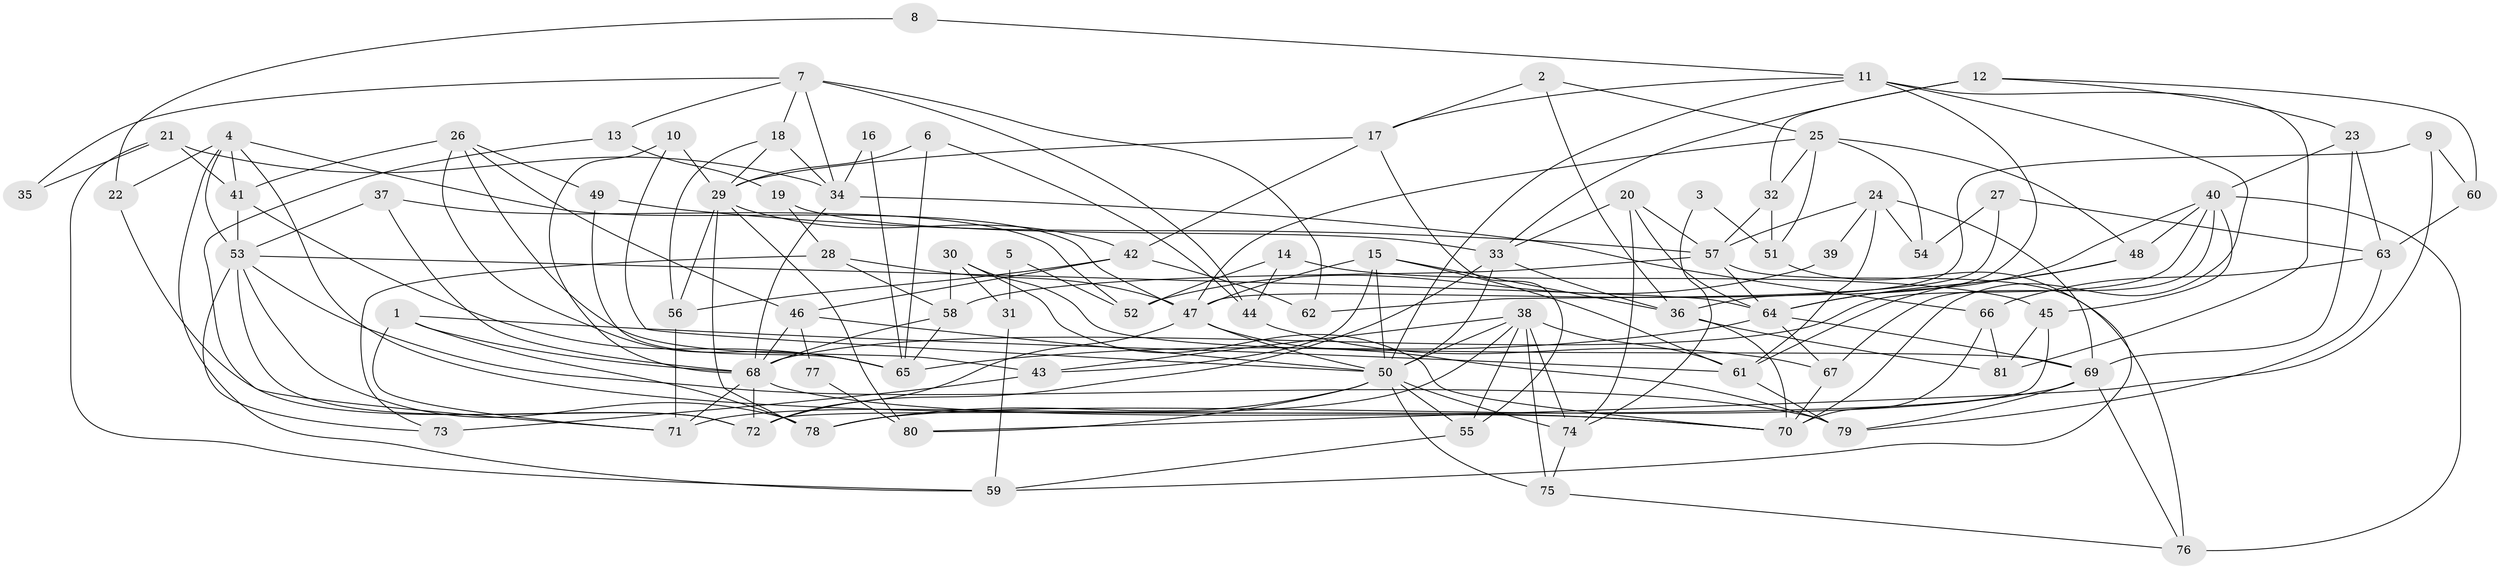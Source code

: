 // original degree distribution, {5: 0.2, 2: 0.14782608695652175, 3: 0.2956521739130435, 6: 0.10434782608695652, 7: 0.043478260869565216, 4: 0.2, 10: 0.008695652173913044}
// Generated by graph-tools (version 1.1) at 2025/36/03/04/25 23:36:59]
// undirected, 81 vertices, 187 edges
graph export_dot {
  node [color=gray90,style=filled];
  1;
  2;
  3;
  4;
  5;
  6;
  7;
  8;
  9;
  10;
  11;
  12;
  13;
  14;
  15;
  16;
  17;
  18;
  19;
  20;
  21;
  22;
  23;
  24;
  25;
  26;
  27;
  28;
  29;
  30;
  31;
  32;
  33;
  34;
  35;
  36;
  37;
  38;
  39;
  40;
  41;
  42;
  43;
  44;
  45;
  46;
  47;
  48;
  49;
  50;
  51;
  52;
  53;
  54;
  55;
  56;
  57;
  58;
  59;
  60;
  61;
  62;
  63;
  64;
  65;
  66;
  67;
  68;
  69;
  70;
  71;
  72;
  73;
  74;
  75;
  76;
  77;
  78;
  79;
  80;
  81;
  1 -- 61 [weight=1.0];
  1 -- 68 [weight=1.0];
  1 -- 71 [weight=1.0];
  1 -- 78 [weight=1.0];
  2 -- 17 [weight=1.0];
  2 -- 25 [weight=1.0];
  2 -- 36 [weight=1.0];
  3 -- 51 [weight=1.0];
  3 -- 74 [weight=1.0];
  4 -- 22 [weight=1.0];
  4 -- 41 [weight=1.0];
  4 -- 47 [weight=1.0];
  4 -- 53 [weight=1.0];
  4 -- 59 [weight=1.0];
  4 -- 70 [weight=1.0];
  5 -- 31 [weight=1.0];
  5 -- 52 [weight=1.0];
  6 -- 29 [weight=1.0];
  6 -- 44 [weight=1.0];
  6 -- 65 [weight=1.0];
  7 -- 13 [weight=1.0];
  7 -- 18 [weight=1.0];
  7 -- 34 [weight=1.0];
  7 -- 35 [weight=1.0];
  7 -- 44 [weight=1.0];
  7 -- 62 [weight=1.0];
  8 -- 11 [weight=1.0];
  8 -- 22 [weight=1.0];
  9 -- 47 [weight=1.0];
  9 -- 60 [weight=1.0];
  9 -- 80 [weight=1.0];
  10 -- 29 [weight=1.0];
  10 -- 50 [weight=1.0];
  10 -- 68 [weight=1.0];
  11 -- 17 [weight=1.0];
  11 -- 36 [weight=1.0];
  11 -- 50 [weight=1.0];
  11 -- 70 [weight=1.0];
  11 -- 81 [weight=1.0];
  12 -- 23 [weight=1.0];
  12 -- 32 [weight=1.0];
  12 -- 33 [weight=1.0];
  12 -- 60 [weight=1.0];
  13 -- 19 [weight=1.0];
  13 -- 71 [weight=1.0];
  14 -- 44 [weight=1.0];
  14 -- 45 [weight=1.0];
  14 -- 52 [weight=1.0];
  15 -- 36 [weight=1.0];
  15 -- 43 [weight=1.0];
  15 -- 47 [weight=1.0];
  15 -- 50 [weight=1.0];
  15 -- 61 [weight=1.0];
  16 -- 34 [weight=1.0];
  16 -- 65 [weight=1.0];
  17 -- 29 [weight=1.0];
  17 -- 42 [weight=2.0];
  17 -- 55 [weight=1.0];
  18 -- 29 [weight=1.0];
  18 -- 34 [weight=2.0];
  18 -- 56 [weight=1.0];
  19 -- 28 [weight=1.0];
  19 -- 33 [weight=1.0];
  20 -- 33 [weight=1.0];
  20 -- 57 [weight=1.0];
  20 -- 64 [weight=1.0];
  20 -- 74 [weight=1.0];
  21 -- 34 [weight=1.0];
  21 -- 35 [weight=1.0];
  21 -- 41 [weight=1.0];
  21 -- 59 [weight=1.0];
  22 -- 72 [weight=1.0];
  23 -- 40 [weight=1.0];
  23 -- 63 [weight=1.0];
  23 -- 69 [weight=1.0];
  24 -- 39 [weight=1.0];
  24 -- 54 [weight=1.0];
  24 -- 57 [weight=1.0];
  24 -- 61 [weight=1.0];
  24 -- 69 [weight=2.0];
  25 -- 32 [weight=1.0];
  25 -- 47 [weight=1.0];
  25 -- 48 [weight=2.0];
  25 -- 51 [weight=1.0];
  25 -- 54 [weight=1.0];
  26 -- 41 [weight=1.0];
  26 -- 43 [weight=1.0];
  26 -- 46 [weight=1.0];
  26 -- 49 [weight=1.0];
  26 -- 65 [weight=1.0];
  27 -- 54 [weight=1.0];
  27 -- 62 [weight=1.0];
  27 -- 63 [weight=1.0];
  28 -- 47 [weight=1.0];
  28 -- 58 [weight=1.0];
  28 -- 73 [weight=1.0];
  29 -- 42 [weight=1.0];
  29 -- 56 [weight=1.0];
  29 -- 78 [weight=1.0];
  29 -- 80 [weight=1.0];
  30 -- 31 [weight=1.0];
  30 -- 58 [weight=1.0];
  30 -- 69 [weight=1.0];
  30 -- 70 [weight=1.0];
  31 -- 59 [weight=1.0];
  32 -- 51 [weight=1.0];
  32 -- 57 [weight=1.0];
  33 -- 36 [weight=1.0];
  33 -- 50 [weight=1.0];
  33 -- 72 [weight=1.0];
  34 -- 66 [weight=1.0];
  34 -- 68 [weight=1.0];
  36 -- 70 [weight=1.0];
  36 -- 81 [weight=1.0];
  37 -- 52 [weight=1.0];
  37 -- 53 [weight=1.0];
  37 -- 68 [weight=1.0];
  38 -- 43 [weight=1.0];
  38 -- 50 [weight=1.0];
  38 -- 55 [weight=1.0];
  38 -- 61 [weight=1.0];
  38 -- 71 [weight=1.0];
  38 -- 74 [weight=1.0];
  38 -- 75 [weight=1.0];
  39 -- 52 [weight=1.0];
  40 -- 45 [weight=1.0];
  40 -- 48 [weight=1.0];
  40 -- 64 [weight=1.0];
  40 -- 67 [weight=1.0];
  40 -- 68 [weight=1.0];
  40 -- 76 [weight=1.0];
  41 -- 53 [weight=2.0];
  41 -- 65 [weight=1.0];
  42 -- 46 [weight=1.0];
  42 -- 56 [weight=1.0];
  42 -- 62 [weight=1.0];
  43 -- 73 [weight=2.0];
  44 -- 67 [weight=1.0];
  45 -- 72 [weight=1.0];
  45 -- 81 [weight=1.0];
  46 -- 50 [weight=1.0];
  46 -- 68 [weight=1.0];
  46 -- 77 [weight=1.0];
  47 -- 50 [weight=1.0];
  47 -- 72 [weight=1.0];
  47 -- 79 [weight=1.0];
  48 -- 61 [weight=1.0];
  48 -- 64 [weight=1.0];
  49 -- 57 [weight=1.0];
  49 -- 65 [weight=1.0];
  50 -- 55 [weight=1.0];
  50 -- 74 [weight=1.0];
  50 -- 75 [weight=1.0];
  50 -- 78 [weight=1.0];
  50 -- 80 [weight=1.0];
  51 -- 59 [weight=1.0];
  53 -- 64 [weight=1.0];
  53 -- 72 [weight=1.0];
  53 -- 73 [weight=1.0];
  53 -- 78 [weight=1.0];
  53 -- 79 [weight=1.0];
  55 -- 59 [weight=1.0];
  56 -- 71 [weight=1.0];
  57 -- 58 [weight=1.0];
  57 -- 64 [weight=1.0];
  57 -- 76 [weight=1.0];
  58 -- 65 [weight=1.0];
  58 -- 68 [weight=1.0];
  60 -- 63 [weight=1.0];
  61 -- 79 [weight=1.0];
  63 -- 66 [weight=1.0];
  63 -- 79 [weight=1.0];
  64 -- 65 [weight=1.0];
  64 -- 67 [weight=1.0];
  64 -- 69 [weight=1.0];
  66 -- 70 [weight=1.0];
  66 -- 81 [weight=1.0];
  67 -- 70 [weight=2.0];
  68 -- 70 [weight=1.0];
  68 -- 71 [weight=1.0];
  68 -- 72 [weight=1.0];
  69 -- 76 [weight=1.0];
  69 -- 78 [weight=1.0];
  69 -- 79 [weight=1.0];
  74 -- 75 [weight=1.0];
  75 -- 76 [weight=1.0];
  77 -- 80 [weight=1.0];
}
